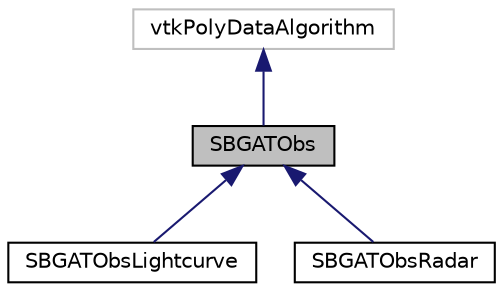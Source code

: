 digraph "SBGATObs"
{
  edge [fontname="Helvetica",fontsize="10",labelfontname="Helvetica",labelfontsize="10"];
  node [fontname="Helvetica",fontsize="10",shape=record];
  Node0 [label="SBGATObs",height=0.2,width=0.4,color="black", fillcolor="grey75", style="filled", fontcolor="black"];
  Node1 -> Node0 [dir="back",color="midnightblue",fontsize="10",style="solid",fontname="Helvetica"];
  Node1 [label="vtkPolyDataAlgorithm",height=0.2,width=0.4,color="grey75", fillcolor="white", style="filled"];
  Node0 -> Node2 [dir="back",color="midnightblue",fontsize="10",style="solid",fontname="Helvetica"];
  Node2 [label="SBGATObsLightcurve",height=0.2,width=0.4,color="black", fillcolor="white", style="filled",URL="$class_s_b_g_a_t_obs_lightcurve.html",tooltip="Defines the SBGATObsLightcurve class. "];
  Node0 -> Node3 [dir="back",color="midnightblue",fontsize="10",style="solid",fontname="Helvetica"];
  Node3 [label="SBGATObsRadar",height=0.2,width=0.4,color="black", fillcolor="white", style="filled",URL="$class_s_b_g_a_t_obs_radar.html",tooltip="Computes range/range-rate Doppler images over the surface of provided small body. ..."];
}
